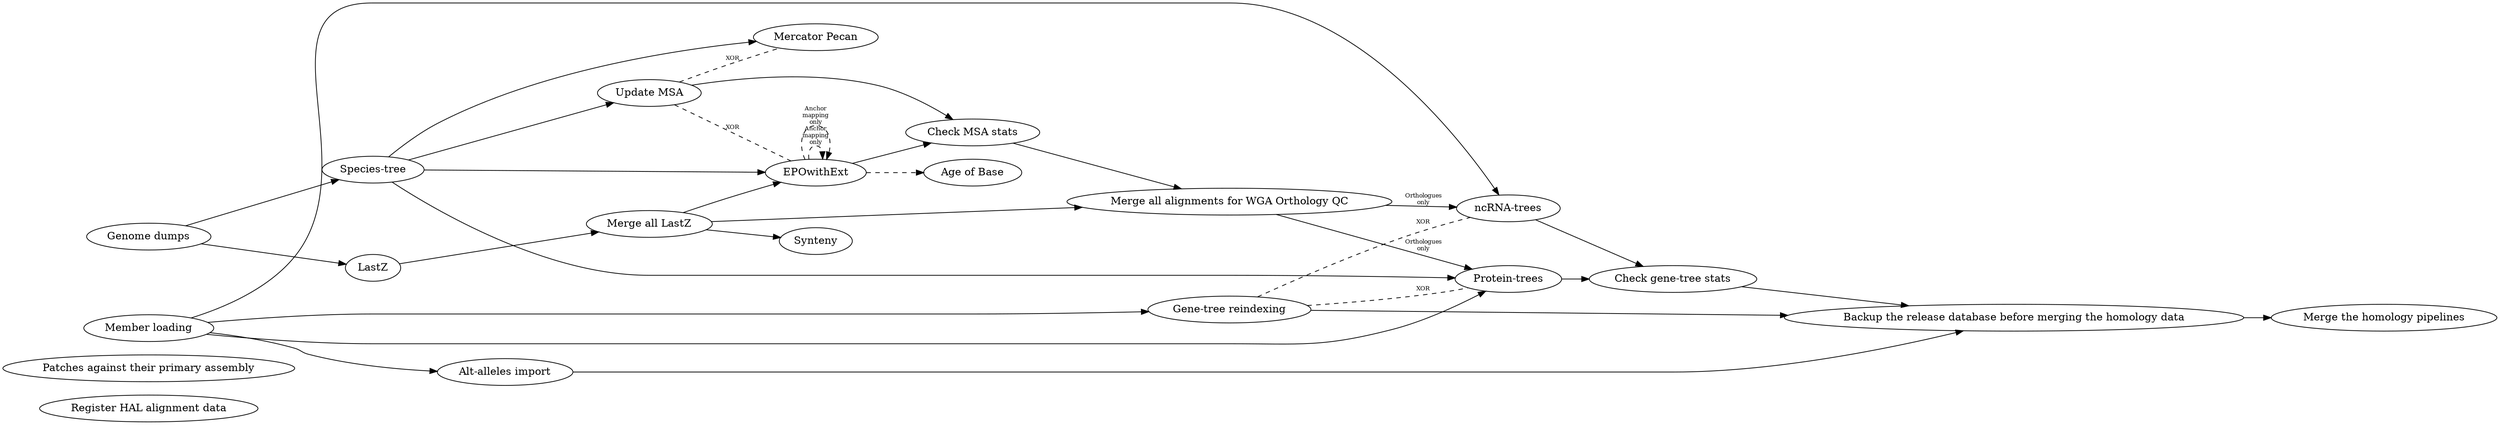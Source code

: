 digraph {
    rankdir=LR;  # Left-to-right graph instead of top-to-bottom
    "Register HAL alignment data";
    "Patches against their primary assembly";

    "Genome dumps" -> { "Species-tree", "LastZ" };
    "Species-tree" -> { "EPOwithExt", "Protein-trees", "Update MSA", "Mercator Pecan" };
    "Merge all LastZ" -> "EPOwithExt";
    "Member loading" -> { "Protein-trees", "ncRNA-trees", "Gene-tree reindexing", "Alt-alleles import" };
    { "EPOwithExt", "Update MSA" } -> "Check MSA stats";
    { "Merge all LastZ", "Check MSA stats" } -> "Merge all alignments for WGA Orthology QC";
    "Merge all alignments for WGA Orthology QC" -> "Protein-trees" [fontsize="8", label="Orthologues\nonly"];
    "Merge all alignments for WGA Orthology QC" -> "ncRNA-trees" [fontsize="8", label="Orthologues\nonly"];
    "LastZ" -> "Merge all LastZ" -> "Synteny";

    { "Protein-trees", "ncRNA-trees" } -> "Check gene-tree stats";
    { "Check gene-tree stats", "Gene-tree reindexing", "Alt-alleles import" } -> "Backup the release database before merging the homology data";
    "Backup the release database before merging the homology data" -> "Merge the homology pipelines";

    "Gene-tree reindexing" -> "ncRNA-trees" [style="dashed", dir=none, fontsize="8", label="XOR"];
    "Gene-tree reindexing" -> "Protein-trees" [style="dashed", dir=none, fontsize="8", label="XOR"];
    "EPOwithExt" -> "EPOwithExt" [style="dashed", fontsize="8", label="Anchor\nmapping\nonly", headport="Primates:e", tailport="Mammals:e"];
    "EPOwithExt" -> "EPOwithExt" [style="dashed", fontsize="8", label="Anchor\nmapping\nonly", headport="Pigs:e", tailport="Mammals:e"];
    "EPOwithExt" -> "Age of Base" [style="dashed", headport="Human:w", tailport="Mammals:e"];
    "Update MSA" -> "EPOwithExt" [style="dashed", dir=none, fontsize="8", label="XOR"];
    "Update MSA" -> "Mercator Pecan" [style="dashed", dir=none, fontsize="8", label="XOR"];

    // Helps laying out the graph
    {rank = same; "Genome dumps"; "Member loading"; }
}
